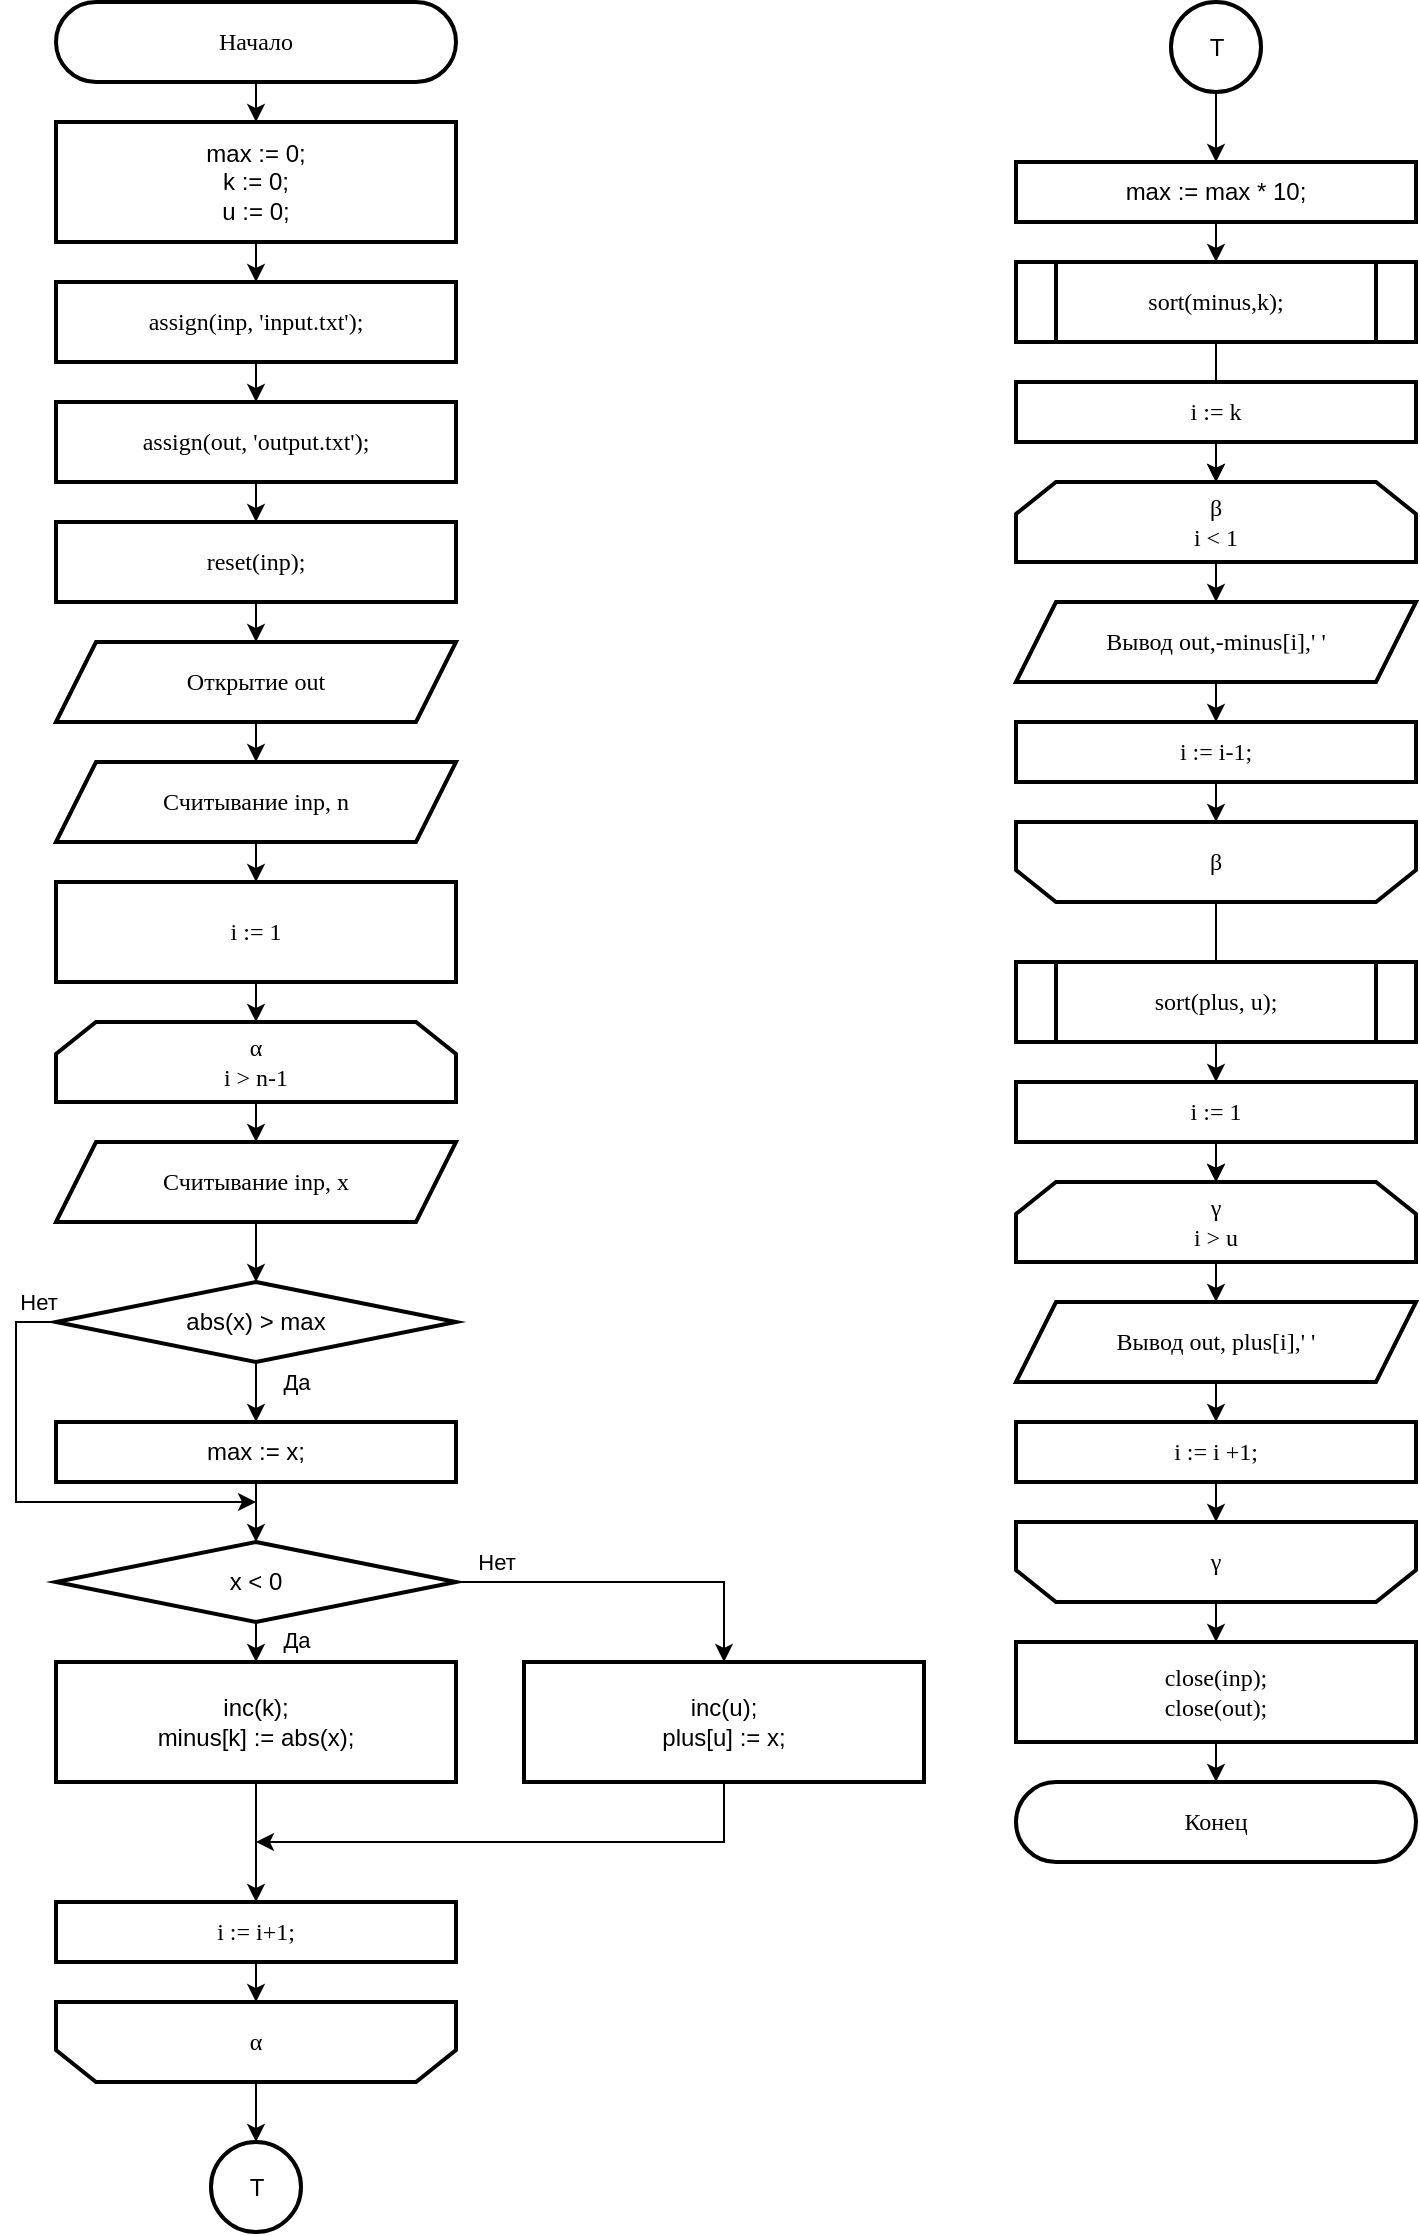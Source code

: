 <mxfile version="14.3.2" type="device"><diagram id="C5RBs43oDa-KdzZeNtuy" name="Page-1"><mxGraphModel dx="868" dy="425" grid="1" gridSize="10" guides="1" tooltips="1" connect="1" arrows="1" fold="1" page="1" pageScale="1" pageWidth="827" pageHeight="1169" math="0" shadow="0"><root><mxCell id="WIyWlLk6GJQsqaUBKTNV-0"/><mxCell id="WIyWlLk6GJQsqaUBKTNV-1" parent="WIyWlLk6GJQsqaUBKTNV-0"/><mxCell id="Et61r-08DuxaOyQ6MgSk-1" value="" style="edgeStyle=orthogonalEdgeStyle;rounded=0;orthogonalLoop=1;jettySize=auto;html=1;fontFamily=Times New Roman;fontSize=12;" parent="WIyWlLk6GJQsqaUBKTNV-1" source="Et61r-08DuxaOyQ6MgSk-2" target="Et61r-08DuxaOyQ6MgSk-5" edge="1"><mxGeometry relative="1" as="geometry"/></mxCell><mxCell id="Et61r-08DuxaOyQ6MgSk-2" value="assign(inp, 'input.txt');" style="rounded=0;whiteSpace=wrap;html=1;absoluteArcSize=1;arcSize=14;strokeWidth=2;fontFamily=Times New Roman;fontSize=12;" parent="WIyWlLk6GJQsqaUBKTNV-1" vertex="1"><mxGeometry x="80" y="180" width="200" height="40" as="geometry"/></mxCell><mxCell id="Et61r-08DuxaOyQ6MgSk-38" value="" style="edgeStyle=orthogonalEdgeStyle;rounded=0;orthogonalLoop=1;jettySize=auto;html=1;" parent="WIyWlLk6GJQsqaUBKTNV-1" source="Et61r-08DuxaOyQ6MgSk-3" target="Et61r-08DuxaOyQ6MgSk-37" edge="1"><mxGeometry relative="1" as="geometry"/></mxCell><mxCell id="Et61r-08DuxaOyQ6MgSk-3" value="&lt;font style=&quot;font-size: 12px;&quot;&gt;Начало&lt;/font&gt;" style="rounded=1;whiteSpace=wrap;html=1;shadow=0;fillColor=#ffffff;arcSize=50;strokeWidth=2;fontFamily=Times New Roman;fontSize=12;" parent="WIyWlLk6GJQsqaUBKTNV-1" vertex="1"><mxGeometry x="80" y="40" width="200" height="40" as="geometry"/></mxCell><mxCell id="Et61r-08DuxaOyQ6MgSk-4" value="" style="edgeStyle=orthogonalEdgeStyle;rounded=0;orthogonalLoop=1;jettySize=auto;html=1;fontFamily=Times New Roman;fontSize=12;" parent="WIyWlLk6GJQsqaUBKTNV-1" source="Et61r-08DuxaOyQ6MgSk-5" target="Et61r-08DuxaOyQ6MgSk-7" edge="1"><mxGeometry relative="1" as="geometry"/></mxCell><mxCell id="Et61r-08DuxaOyQ6MgSk-5" value="assign(out, 'output.txt');" style="rounded=0;whiteSpace=wrap;html=1;absoluteArcSize=1;arcSize=14;strokeWidth=2;fontFamily=Times New Roman;fontSize=12;" parent="WIyWlLk6GJQsqaUBKTNV-1" vertex="1"><mxGeometry x="80" y="240" width="200" height="40" as="geometry"/></mxCell><mxCell id="Et61r-08DuxaOyQ6MgSk-6" value="" style="edgeStyle=orthogonalEdgeStyle;rounded=0;orthogonalLoop=1;jettySize=auto;html=1;fontFamily=Times New Roman;fontSize=12;" parent="WIyWlLk6GJQsqaUBKTNV-1" source="Et61r-08DuxaOyQ6MgSk-7" target="Et61r-08DuxaOyQ6MgSk-9" edge="1"><mxGeometry relative="1" as="geometry"/></mxCell><mxCell id="Et61r-08DuxaOyQ6MgSk-7" value="reset(inp);" style="rounded=0;whiteSpace=wrap;html=1;absoluteArcSize=1;arcSize=14;strokeWidth=2;fontFamily=Times New Roman;fontSize=12;spacing=2;labelBorderColor=none;" parent="WIyWlLk6GJQsqaUBKTNV-1" vertex="1"><mxGeometry x="80" y="300" width="200" height="40" as="geometry"/></mxCell><mxCell id="Et61r-08DuxaOyQ6MgSk-8" value="" style="edgeStyle=orthogonalEdgeStyle;rounded=0;orthogonalLoop=1;jettySize=auto;html=1;fontFamily=Times New Roman;fontSize=12;" parent="WIyWlLk6GJQsqaUBKTNV-1" source="Et61r-08DuxaOyQ6MgSk-9" target="Et61r-08DuxaOyQ6MgSk-11" edge="1"><mxGeometry relative="1" as="geometry"/></mxCell><mxCell id="Et61r-08DuxaOyQ6MgSk-9" value="Открытие&amp;nbsp;out" style="shape=parallelogram;perimeter=parallelogramPerimeter;whiteSpace=wrap;html=1;fixedSize=1;fontFamily=Times New Roman;fontSize=12;strokeWidth=2;" parent="WIyWlLk6GJQsqaUBKTNV-1" vertex="1"><mxGeometry x="80" y="360" width="200" height="40" as="geometry"/></mxCell><mxCell id="Et61r-08DuxaOyQ6MgSk-10" value="" style="edgeStyle=orthogonalEdgeStyle;rounded=0;orthogonalLoop=1;jettySize=auto;html=1;fontFamily=Times New Roman;fontSize=12;" parent="WIyWlLk6GJQsqaUBKTNV-1" source="Et61r-08DuxaOyQ6MgSk-11" target="Et61r-08DuxaOyQ6MgSk-13" edge="1"><mxGeometry relative="1" as="geometry"/></mxCell><mxCell id="Et61r-08DuxaOyQ6MgSk-11" value="Считывание&amp;nbsp;inp, n" style="shape=parallelogram;perimeter=parallelogramPerimeter;whiteSpace=wrap;html=1;fixedSize=1;fontFamily=Times New Roman;fontSize=12;strokeWidth=2;" parent="WIyWlLk6GJQsqaUBKTNV-1" vertex="1"><mxGeometry x="80" y="420" width="200" height="40" as="geometry"/></mxCell><mxCell id="Et61r-08DuxaOyQ6MgSk-12" value="" style="edgeStyle=orthogonalEdgeStyle;rounded=0;orthogonalLoop=1;jettySize=auto;html=1;fontFamily=Times New Roman;fontSize=12;" parent="WIyWlLk6GJQsqaUBKTNV-1" source="Et61r-08DuxaOyQ6MgSk-13" target="Et61r-08DuxaOyQ6MgSk-15" edge="1"><mxGeometry relative="1" as="geometry"/></mxCell><mxCell id="Et61r-08DuxaOyQ6MgSk-13" value="i := 1" style="whiteSpace=wrap;html=1;fontFamily=Times New Roman;fontSize=12;strokeWidth=2;" parent="WIyWlLk6GJQsqaUBKTNV-1" vertex="1"><mxGeometry x="80" y="480" width="200" height="50" as="geometry"/></mxCell><mxCell id="Et61r-08DuxaOyQ6MgSk-14" value="" style="edgeStyle=orthogonalEdgeStyle;rounded=0;orthogonalLoop=1;jettySize=auto;html=1;fontFamily=Times New Roman;fontSize=12;" parent="WIyWlLk6GJQsqaUBKTNV-1" source="Et61r-08DuxaOyQ6MgSk-15" target="Et61r-08DuxaOyQ6MgSk-17" edge="1"><mxGeometry relative="1" as="geometry"/></mxCell><mxCell id="Et61r-08DuxaOyQ6MgSk-15" value="α&lt;br style=&quot;font-size: 12px;&quot;&gt;i &amp;gt; n-1" style="shape=loopLimit;whiteSpace=wrap;html=1;rounded=0;shadow=0;strokeWidth=2;fillColor=#ffffff;fontFamily=Times New Roman;fontSize=12;" parent="WIyWlLk6GJQsqaUBKTNV-1" vertex="1"><mxGeometry x="80" y="550" width="200" height="40" as="geometry"/></mxCell><mxCell id="Et61r-08DuxaOyQ6MgSk-16" value="" style="edgeStyle=orthogonalEdgeStyle;rounded=0;orthogonalLoop=1;jettySize=auto;html=1;fontFamily=Times New Roman;fontSize=12;" parent="WIyWlLk6GJQsqaUBKTNV-1" source="Et61r-08DuxaOyQ6MgSk-17" edge="1"><mxGeometry relative="1" as="geometry"><mxPoint x="180" y="680" as="targetPoint"/></mxGeometry></mxCell><mxCell id="Et61r-08DuxaOyQ6MgSk-17" value="Считывание inp, x" style="shape=parallelogram;perimeter=parallelogramPerimeter;whiteSpace=wrap;html=1;fixedSize=1;fontFamily=Times New Roman;fontSize=12;strokeWidth=2;" parent="WIyWlLk6GJQsqaUBKTNV-1" vertex="1"><mxGeometry x="80" y="610" width="200" height="40" as="geometry"/></mxCell><mxCell id="Et61r-08DuxaOyQ6MgSk-18" value="" style="edgeStyle=orthogonalEdgeStyle;rounded=0;orthogonalLoop=1;jettySize=auto;html=1;fontFamily=Times New Roman;fontSize=12;" parent="WIyWlLk6GJQsqaUBKTNV-1" source="Et61r-08DuxaOyQ6MgSk-19" edge="1"><mxGeometry relative="1" as="geometry"><mxPoint x="180" y="1110" as="targetPoint"/></mxGeometry></mxCell><mxCell id="Et61r-08DuxaOyQ6MgSk-19" value="&lt;font style=&quot;font-size: 12px;&quot;&gt;α&lt;br style=&quot;font-size: 12px;&quot;&gt;&lt;/font&gt;" style="shape=loopLimit;whiteSpace=wrap;html=1;rounded=0;shadow=0;strokeWidth=2;fillColor=#ffffff;direction=west;fontFamily=Times New Roman;fontSize=12;" parent="WIyWlLk6GJQsqaUBKTNV-1" vertex="1"><mxGeometry x="80" y="1040" width="200" height="40" as="geometry"/></mxCell><mxCell id="Et61r-08DuxaOyQ6MgSk-32" value="" style="edgeStyle=orthogonalEdgeStyle;rounded=0;orthogonalLoop=1;jettySize=auto;html=1;fontFamily=Times New Roman;fontSize=12;" parent="WIyWlLk6GJQsqaUBKTNV-1" source="Et61r-08DuxaOyQ6MgSk-33" target="Et61r-08DuxaOyQ6MgSk-19" edge="1"><mxGeometry relative="1" as="geometry"/></mxCell><mxCell id="Et61r-08DuxaOyQ6MgSk-33" value="i := i+1;" style="rounded=0;whiteSpace=wrap;html=1;fontFamily=Times New Roman;fontSize=12;strokeWidth=2;" parent="WIyWlLk6GJQsqaUBKTNV-1" vertex="1"><mxGeometry x="80" y="990" width="200" height="30" as="geometry"/></mxCell><mxCell id="Et61r-08DuxaOyQ6MgSk-39" value="" style="edgeStyle=orthogonalEdgeStyle;rounded=0;orthogonalLoop=1;jettySize=auto;html=1;" parent="WIyWlLk6GJQsqaUBKTNV-1" source="Et61r-08DuxaOyQ6MgSk-37" target="Et61r-08DuxaOyQ6MgSk-2" edge="1"><mxGeometry relative="1" as="geometry"/></mxCell><mxCell id="Et61r-08DuxaOyQ6MgSk-37" value="&lt;div&gt;max := 0;&lt;/div&gt;&lt;div&gt;&lt;span&gt;k := 0;&lt;/span&gt;&lt;/div&gt;&lt;div&gt;&lt;span&gt;u := 0;&lt;/span&gt;&lt;/div&gt;" style="rounded=0;whiteSpace=wrap;html=1;strokeWidth=2;" parent="WIyWlLk6GJQsqaUBKTNV-1" vertex="1"><mxGeometry x="80" y="100" width="200" height="60" as="geometry"/></mxCell><mxCell id="Et61r-08DuxaOyQ6MgSk-42" value="Да" style="edgeStyle=orthogonalEdgeStyle;rounded=0;orthogonalLoop=1;jettySize=auto;html=1;" parent="WIyWlLk6GJQsqaUBKTNV-1" source="Et61r-08DuxaOyQ6MgSk-40" target="Et61r-08DuxaOyQ6MgSk-41" edge="1"><mxGeometry x="-0.6" y="20" relative="1" as="geometry"><mxPoint as="offset"/></mxGeometry></mxCell><mxCell id="Et61r-08DuxaOyQ6MgSk-46" value="Нет" style="edgeStyle=orthogonalEdgeStyle;rounded=0;orthogonalLoop=1;jettySize=auto;html=1;exitX=0;exitY=0.5;exitDx=0;exitDy=0;" parent="WIyWlLk6GJQsqaUBKTNV-1" source="Et61r-08DuxaOyQ6MgSk-40" edge="1"><mxGeometry x="-0.923" y="-10" relative="1" as="geometry"><mxPoint x="180" y="790" as="targetPoint"/><Array as="points"><mxPoint x="60" y="700"/><mxPoint x="60" y="790"/></Array><mxPoint as="offset"/></mxGeometry></mxCell><mxCell id="Et61r-08DuxaOyQ6MgSk-40" value="abs(x) &amp;gt; max" style="rhombus;whiteSpace=wrap;html=1;strokeWidth=2;" parent="WIyWlLk6GJQsqaUBKTNV-1" vertex="1"><mxGeometry x="80" y="680" width="200" height="40" as="geometry"/></mxCell><mxCell id="Et61r-08DuxaOyQ6MgSk-44" value="" style="edgeStyle=orthogonalEdgeStyle;rounded=0;orthogonalLoop=1;jettySize=auto;html=1;" parent="WIyWlLk6GJQsqaUBKTNV-1" source="Et61r-08DuxaOyQ6MgSk-41" target="Et61r-08DuxaOyQ6MgSk-43" edge="1"><mxGeometry relative="1" as="geometry"/></mxCell><mxCell id="Et61r-08DuxaOyQ6MgSk-41" value="max := x;" style="whiteSpace=wrap;html=1;strokeWidth=2;" parent="WIyWlLk6GJQsqaUBKTNV-1" vertex="1"><mxGeometry x="80" y="750" width="200" height="30" as="geometry"/></mxCell><mxCell id="Et61r-08DuxaOyQ6MgSk-49" value="Да" style="edgeStyle=orthogonalEdgeStyle;rounded=0;orthogonalLoop=1;jettySize=auto;html=1;" parent="WIyWlLk6GJQsqaUBKTNV-1" source="Et61r-08DuxaOyQ6MgSk-43" target="Et61r-08DuxaOyQ6MgSk-48" edge="1"><mxGeometry x="-0.714" y="20" relative="1" as="geometry"><mxPoint as="offset"/></mxGeometry></mxCell><mxCell id="Et61r-08DuxaOyQ6MgSk-54" value="Нет" style="edgeStyle=orthogonalEdgeStyle;rounded=0;orthogonalLoop=1;jettySize=auto;html=1;entryX=0.5;entryY=0;entryDx=0;entryDy=0;" parent="WIyWlLk6GJQsqaUBKTNV-1" source="Et61r-08DuxaOyQ6MgSk-43" target="Et61r-08DuxaOyQ6MgSk-52" edge="1"><mxGeometry x="-0.77" y="10" relative="1" as="geometry"><mxPoint x="400" y="830" as="targetPoint"/><mxPoint as="offset"/></mxGeometry></mxCell><mxCell id="Et61r-08DuxaOyQ6MgSk-43" value="x &amp;lt; 0" style="rhombus;whiteSpace=wrap;html=1;strokeWidth=2;" parent="WIyWlLk6GJQsqaUBKTNV-1" vertex="1"><mxGeometry x="80" y="810" width="200" height="40" as="geometry"/></mxCell><mxCell id="Et61r-08DuxaOyQ6MgSk-57" value="" style="edgeStyle=orthogonalEdgeStyle;rounded=0;orthogonalLoop=1;jettySize=auto;html=1;" parent="WIyWlLk6GJQsqaUBKTNV-1" source="Et61r-08DuxaOyQ6MgSk-48" target="Et61r-08DuxaOyQ6MgSk-33" edge="1"><mxGeometry relative="1" as="geometry"/></mxCell><mxCell id="Et61r-08DuxaOyQ6MgSk-48" value="&lt;div&gt;inc(k);&lt;/div&gt;&lt;div&gt;minus[k] := abs(x);&lt;/div&gt;" style="whiteSpace=wrap;html=1;strokeWidth=2;" parent="WIyWlLk6GJQsqaUBKTNV-1" vertex="1"><mxGeometry x="80" y="870" width="200" height="60" as="geometry"/></mxCell><mxCell id="Et61r-08DuxaOyQ6MgSk-56" value="" style="edgeStyle=orthogonalEdgeStyle;rounded=0;orthogonalLoop=1;jettySize=auto;html=1;" parent="WIyWlLk6GJQsqaUBKTNV-1" source="Et61r-08DuxaOyQ6MgSk-52" edge="1"><mxGeometry relative="1" as="geometry"><mxPoint x="180" y="960" as="targetPoint"/><Array as="points"><mxPoint x="414" y="960"/></Array></mxGeometry></mxCell><mxCell id="Et61r-08DuxaOyQ6MgSk-52" value="&lt;div&gt;inc(u);&lt;/div&gt;&lt;div&gt;&lt;span&gt;plus[u] := x;&lt;/span&gt;&lt;/div&gt;" style="whiteSpace=wrap;html=1;strokeWidth=2;" parent="WIyWlLk6GJQsqaUBKTNV-1" vertex="1"><mxGeometry x="314" y="870" width="200" height="60" as="geometry"/></mxCell><mxCell id="Et61r-08DuxaOyQ6MgSk-58" value="" style="edgeStyle=orthogonalEdgeStyle;rounded=0;orthogonalLoop=1;jettySize=auto;html=1;fontFamily=Times New Roman;fontSize=12;" parent="WIyWlLk6GJQsqaUBKTNV-1" source="Et61r-08DuxaOyQ6MgSk-59" target="Et61r-08DuxaOyQ6MgSk-63" edge="1"><mxGeometry relative="1" as="geometry"/></mxCell><mxCell id="Et61r-08DuxaOyQ6MgSk-59" value="sort(minus,k);" style="shape=process;whiteSpace=wrap;html=1;backgroundOutline=1;rounded=0;shadow=0;strokeWidth=2;fillColor=#ffffff;fontFamily=Times New Roman;fontSize=12;" parent="WIyWlLk6GJQsqaUBKTNV-1" vertex="1"><mxGeometry x="560" y="170" width="200" height="40" as="geometry"/></mxCell><mxCell id="Et61r-08DuxaOyQ6MgSk-60" value="" style="edgeStyle=orthogonalEdgeStyle;rounded=0;orthogonalLoop=1;jettySize=auto;html=1;fontFamily=Times New Roman;fontSize=12;" parent="WIyWlLk6GJQsqaUBKTNV-1" source="Et61r-08DuxaOyQ6MgSk-61" target="Et61r-08DuxaOyQ6MgSk-63" edge="1"><mxGeometry relative="1" as="geometry"/></mxCell><mxCell id="Et61r-08DuxaOyQ6MgSk-61" value="i := k" style="whiteSpace=wrap;html=1;fontFamily=Times New Roman;fontSize=12;strokeWidth=2;" parent="WIyWlLk6GJQsqaUBKTNV-1" vertex="1"><mxGeometry x="560" y="230" width="200" height="30" as="geometry"/></mxCell><mxCell id="Et61r-08DuxaOyQ6MgSk-62" value="" style="edgeStyle=orthogonalEdgeStyle;rounded=0;orthogonalLoop=1;jettySize=auto;html=1;fontFamily=Times New Roman;fontSize=12;" parent="WIyWlLk6GJQsqaUBKTNV-1" source="Et61r-08DuxaOyQ6MgSk-63" target="Et61r-08DuxaOyQ6MgSk-65" edge="1"><mxGeometry relative="1" as="geometry"/></mxCell><mxCell id="Et61r-08DuxaOyQ6MgSk-63" value="β&lt;br style=&quot;font-size: 12px&quot;&gt;i &amp;lt; 1" style="shape=loopLimit;whiteSpace=wrap;html=1;rounded=0;shadow=0;strokeWidth=2;fillColor=#ffffff;fontFamily=Times New Roman;fontSize=12;" parent="WIyWlLk6GJQsqaUBKTNV-1" vertex="1"><mxGeometry x="560" y="280" width="200" height="40" as="geometry"/></mxCell><mxCell id="Et61r-08DuxaOyQ6MgSk-64" value="" style="edgeStyle=orthogonalEdgeStyle;rounded=0;orthogonalLoop=1;jettySize=auto;html=1;fontFamily=Times New Roman;fontSize=12;" parent="WIyWlLk6GJQsqaUBKTNV-1" source="Et61r-08DuxaOyQ6MgSk-65" target="Et61r-08DuxaOyQ6MgSk-69" edge="1"><mxGeometry relative="1" as="geometry"/></mxCell><mxCell id="Et61r-08DuxaOyQ6MgSk-65" value="Вывод&amp;nbsp;out,-minus[i],' '" style="shape=parallelogram;perimeter=parallelogramPerimeter;whiteSpace=wrap;html=1;fixedSize=1;fontFamily=Times New Roman;fontSize=12;strokeWidth=2;" parent="WIyWlLk6GJQsqaUBKTNV-1" vertex="1"><mxGeometry x="560" y="340" width="200" height="40" as="geometry"/></mxCell><mxCell id="Et61r-08DuxaOyQ6MgSk-103" value="" style="edgeStyle=orthogonalEdgeStyle;rounded=0;orthogonalLoop=1;jettySize=auto;html=1;" parent="WIyWlLk6GJQsqaUBKTNV-1" source="Et61r-08DuxaOyQ6MgSk-67" target="Et61r-08DuxaOyQ6MgSk-95" edge="1"><mxGeometry relative="1" as="geometry"/></mxCell><mxCell id="Et61r-08DuxaOyQ6MgSk-67" value="&lt;font style=&quot;font-size: 12px;&quot;&gt;β&lt;br style=&quot;font-size: 12px;&quot;&gt;&lt;/font&gt;" style="shape=loopLimit;whiteSpace=wrap;html=1;rounded=0;shadow=0;strokeWidth=2;fillColor=#ffffff;direction=west;fontFamily=Times New Roman;fontSize=12;" parent="WIyWlLk6GJQsqaUBKTNV-1" vertex="1"><mxGeometry x="560" y="450" width="200" height="40" as="geometry"/></mxCell><mxCell id="Et61r-08DuxaOyQ6MgSk-68" value="" style="edgeStyle=orthogonalEdgeStyle;rounded=0;orthogonalLoop=1;jettySize=auto;html=1;fontFamily=Times New Roman;fontSize=12;" parent="WIyWlLk6GJQsqaUBKTNV-1" source="Et61r-08DuxaOyQ6MgSk-69" target="Et61r-08DuxaOyQ6MgSk-67" edge="1"><mxGeometry relative="1" as="geometry"/></mxCell><mxCell id="Et61r-08DuxaOyQ6MgSk-69" value="i := i-1;" style="rounded=0;whiteSpace=wrap;html=1;fontFamily=Times New Roman;fontSize=12;strokeWidth=2;" parent="WIyWlLk6GJQsqaUBKTNV-1" vertex="1"><mxGeometry x="560" y="400" width="200" height="30" as="geometry"/></mxCell><mxCell id="Et61r-08DuxaOyQ6MgSk-70" value="" style="edgeStyle=orthogonalEdgeStyle;rounded=0;orthogonalLoop=1;jettySize=auto;html=1;fontFamily=Times New Roman;fontSize=12;" parent="WIyWlLk6GJQsqaUBKTNV-1" source="Et61r-08DuxaOyQ6MgSk-71" target="Et61r-08DuxaOyQ6MgSk-72" edge="1"><mxGeometry relative="1" as="geometry"/></mxCell><mxCell id="Et61r-08DuxaOyQ6MgSk-71" value="close(inp);&lt;br style=&quot;font-size: 12px;&quot;&gt;close(out);" style="rounded=0;whiteSpace=wrap;html=1;fontFamily=Times New Roman;fontSize=12;strokeWidth=2;" parent="WIyWlLk6GJQsqaUBKTNV-1" vertex="1"><mxGeometry x="560" y="860" width="200" height="50" as="geometry"/></mxCell><mxCell id="Et61r-08DuxaOyQ6MgSk-72" value="&lt;span style=&quot;font-size: 12px;&quot;&gt;Конец&lt;/span&gt;" style="rounded=1;whiteSpace=wrap;html=1;shadow=0;fillColor=#ffffff;arcSize=50;strokeWidth=2;fontFamily=Times New Roman;fontSize=12;" parent="WIyWlLk6GJQsqaUBKTNV-1" vertex="1"><mxGeometry x="560" y="930" width="200" height="40" as="geometry"/></mxCell><mxCell id="Et61r-08DuxaOyQ6MgSk-73" value="T" style="ellipse;whiteSpace=wrap;html=1;aspect=fixed;strokeWidth=2;" parent="WIyWlLk6GJQsqaUBKTNV-1" vertex="1"><mxGeometry x="157.5" y="1110" width="45" height="45" as="geometry"/></mxCell><mxCell id="Et61r-08DuxaOyQ6MgSk-78" value="" style="edgeStyle=orthogonalEdgeStyle;rounded=0;orthogonalLoop=1;jettySize=auto;html=1;" parent="WIyWlLk6GJQsqaUBKTNV-1" source="Et61r-08DuxaOyQ6MgSk-74" target="Et61r-08DuxaOyQ6MgSk-77" edge="1"><mxGeometry relative="1" as="geometry"/></mxCell><mxCell id="Et61r-08DuxaOyQ6MgSk-74" value="T" style="ellipse;whiteSpace=wrap;html=1;aspect=fixed;strokeWidth=2;" parent="WIyWlLk6GJQsqaUBKTNV-1" vertex="1"><mxGeometry x="637.5" y="40" width="45" height="45" as="geometry"/></mxCell><mxCell id="Et61r-08DuxaOyQ6MgSk-80" value="" style="edgeStyle=orthogonalEdgeStyle;rounded=0;orthogonalLoop=1;jettySize=auto;html=1;" parent="WIyWlLk6GJQsqaUBKTNV-1" source="Et61r-08DuxaOyQ6MgSk-77" target="Et61r-08DuxaOyQ6MgSk-59" edge="1"><mxGeometry relative="1" as="geometry"/></mxCell><mxCell id="Et61r-08DuxaOyQ6MgSk-77" value="max := max * 10;" style="rounded=0;whiteSpace=wrap;html=1;strokeWidth=2;" parent="WIyWlLk6GJQsqaUBKTNV-1" vertex="1"><mxGeometry x="560" y="120" width="200" height="30" as="geometry"/></mxCell><mxCell id="Et61r-08DuxaOyQ6MgSk-92" value="" style="edgeStyle=orthogonalEdgeStyle;rounded=0;orthogonalLoop=1;jettySize=auto;html=1;fontFamily=Times New Roman;fontSize=12;" parent="WIyWlLk6GJQsqaUBKTNV-1" source="Et61r-08DuxaOyQ6MgSk-93" target="Et61r-08DuxaOyQ6MgSk-97" edge="1"><mxGeometry relative="1" as="geometry"/></mxCell><mxCell id="Et61r-08DuxaOyQ6MgSk-93" value="sort(plus, u);" style="shape=process;whiteSpace=wrap;html=1;backgroundOutline=1;rounded=0;shadow=0;strokeWidth=2;fillColor=#ffffff;fontFamily=Times New Roman;fontSize=12;" parent="WIyWlLk6GJQsqaUBKTNV-1" vertex="1"><mxGeometry x="560" y="520" width="200" height="40" as="geometry"/></mxCell><mxCell id="Et61r-08DuxaOyQ6MgSk-94" value="" style="edgeStyle=orthogonalEdgeStyle;rounded=0;orthogonalLoop=1;jettySize=auto;html=1;fontFamily=Times New Roman;fontSize=12;" parent="WIyWlLk6GJQsqaUBKTNV-1" source="Et61r-08DuxaOyQ6MgSk-95" target="Et61r-08DuxaOyQ6MgSk-97" edge="1"><mxGeometry relative="1" as="geometry"/></mxCell><mxCell id="Et61r-08DuxaOyQ6MgSk-95" value="i := 1" style="whiteSpace=wrap;html=1;fontFamily=Times New Roman;fontSize=12;strokeWidth=2;" parent="WIyWlLk6GJQsqaUBKTNV-1" vertex="1"><mxGeometry x="560" y="580" width="200" height="30" as="geometry"/></mxCell><mxCell id="Et61r-08DuxaOyQ6MgSk-96" value="" style="edgeStyle=orthogonalEdgeStyle;rounded=0;orthogonalLoop=1;jettySize=auto;html=1;fontFamily=Times New Roman;fontSize=12;" parent="WIyWlLk6GJQsqaUBKTNV-1" source="Et61r-08DuxaOyQ6MgSk-97" target="Et61r-08DuxaOyQ6MgSk-99" edge="1"><mxGeometry relative="1" as="geometry"/></mxCell><mxCell id="Et61r-08DuxaOyQ6MgSk-97" value="γ&lt;br style=&quot;font-size: 12px&quot;&gt;i &amp;gt; u" style="shape=loopLimit;whiteSpace=wrap;html=1;rounded=0;shadow=0;strokeWidth=2;fillColor=#ffffff;fontFamily=Times New Roman;fontSize=12;" parent="WIyWlLk6GJQsqaUBKTNV-1" vertex="1"><mxGeometry x="560" y="630" width="200" height="40" as="geometry"/></mxCell><mxCell id="Et61r-08DuxaOyQ6MgSk-98" value="" style="edgeStyle=orthogonalEdgeStyle;rounded=0;orthogonalLoop=1;jettySize=auto;html=1;fontFamily=Times New Roman;fontSize=12;" parent="WIyWlLk6GJQsqaUBKTNV-1" source="Et61r-08DuxaOyQ6MgSk-99" target="Et61r-08DuxaOyQ6MgSk-102" edge="1"><mxGeometry relative="1" as="geometry"/></mxCell><mxCell id="Et61r-08DuxaOyQ6MgSk-99" value="Вывод&amp;nbsp;out, plus[i],' '" style="shape=parallelogram;perimeter=parallelogramPerimeter;whiteSpace=wrap;html=1;fixedSize=1;fontFamily=Times New Roman;fontSize=12;strokeWidth=2;" parent="WIyWlLk6GJQsqaUBKTNV-1" vertex="1"><mxGeometry x="560" y="690" width="200" height="40" as="geometry"/></mxCell><mxCell id="Et61r-08DuxaOyQ6MgSk-104" value="" style="edgeStyle=orthogonalEdgeStyle;rounded=0;orthogonalLoop=1;jettySize=auto;html=1;" parent="WIyWlLk6GJQsqaUBKTNV-1" source="Et61r-08DuxaOyQ6MgSk-100" target="Et61r-08DuxaOyQ6MgSk-71" edge="1"><mxGeometry relative="1" as="geometry"/></mxCell><mxCell id="Et61r-08DuxaOyQ6MgSk-100" value="&lt;font style=&quot;font-size: 12px&quot;&gt;γ&lt;br style=&quot;font-size: 12px&quot;&gt;&lt;/font&gt;" style="shape=loopLimit;whiteSpace=wrap;html=1;rounded=0;shadow=0;strokeWidth=2;fillColor=#ffffff;direction=west;fontFamily=Times New Roman;fontSize=12;" parent="WIyWlLk6GJQsqaUBKTNV-1" vertex="1"><mxGeometry x="560" y="800" width="200" height="40" as="geometry"/></mxCell><mxCell id="Et61r-08DuxaOyQ6MgSk-101" value="" style="edgeStyle=orthogonalEdgeStyle;rounded=0;orthogonalLoop=1;jettySize=auto;html=1;fontFamily=Times New Roman;fontSize=12;" parent="WIyWlLk6GJQsqaUBKTNV-1" source="Et61r-08DuxaOyQ6MgSk-102" target="Et61r-08DuxaOyQ6MgSk-100" edge="1"><mxGeometry relative="1" as="geometry"/></mxCell><mxCell id="Et61r-08DuxaOyQ6MgSk-102" value="i := i +1;" style="rounded=0;whiteSpace=wrap;html=1;fontFamily=Times New Roman;fontSize=12;strokeWidth=2;" parent="WIyWlLk6GJQsqaUBKTNV-1" vertex="1"><mxGeometry x="560" y="750" width="200" height="30" as="geometry"/></mxCell></root></mxGraphModel></diagram></mxfile>
